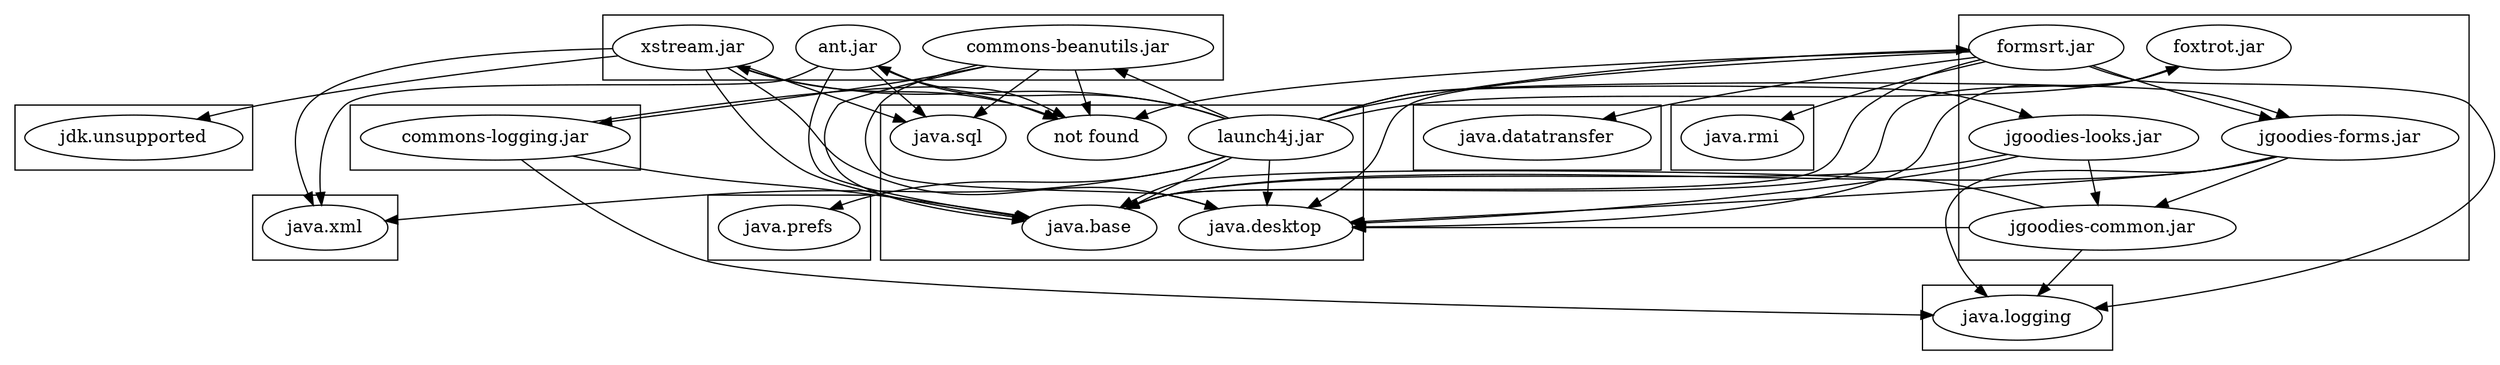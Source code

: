 digraph "summary" {
  "launch4j.jar"                                     -> "ant.jar";
  "launch4j.jar"                                     -> "commons-beanutils.jar";
  "launch4j.jar"                                     -> "formsrt.jar";
  "launch4j.jar"                                     -> "foxtrot.jar";
  "launch4j.jar"                                     -> "java.base";
  "launch4j.jar"                                     -> "java.desktop";
  "launch4j.jar"                                     -> "java.prefs";
  "launch4j.jar"                                     -> "java.xml";
  "launch4j.jar"                                     -> "jgoodies-forms.jar";
  "launch4j.jar"                                     -> "jgoodies-looks.jar";
  "launch4j.jar"                                     -> "xstream.jar";
  "ant.jar"                                          -> "java.base";
  "ant.jar"                                          -> "java.sql";
  "ant.jar"                                          -> "java.xml";
  "ant.jar"                                          -> "not found";
  "commons-beanutils.jar"                            -> "commons-logging.jar";
  "commons-beanutils.jar"                            -> "java.base";
  "commons-beanutils.jar"                            -> "java.desktop";
  "commons-beanutils.jar"                            -> "java.sql";
  "commons-beanutils.jar"                            -> "not found";
  "commons-logging.jar"                              -> "java.base";
  "commons-logging.jar"                              -> "java.logging";
  "commons-logging.jar"                              -> "not found";
  "formsrt.jar"                                      -> "java.base";
  "formsrt.jar"                                      -> "java.datatransfer";
  "formsrt.jar"                                      -> "java.desktop";
  "formsrt.jar"                                      -> "java.logging";
  "formsrt.jar"                                      -> "java.rmi";
  "formsrt.jar"                                      -> "jgoodies-forms.jar";
  "formsrt.jar"                                      -> "not found";
  "foxtrot.jar"                                      -> "java.base";
  "foxtrot.jar"                                      -> "java.desktop";
  "jgoodies-common.jar"                              -> "java.base";
  "jgoodies-common.jar"                              -> "java.desktop";
  "jgoodies-common.jar"                              -> "java.logging";
  "jgoodies-forms.jar"                               -> "java.base";
  "jgoodies-forms.jar"                               -> "java.desktop";
  "jgoodies-forms.jar"                               -> "java.logging";
  "jgoodies-forms.jar"                               -> "jgoodies-common.jar";
  "jgoodies-looks.jar"                               -> "java.base";
  "jgoodies-looks.jar"                               -> "java.desktop";
  "jgoodies-looks.jar"                               -> "jgoodies-common.jar";
  "xstream.jar"                                      -> "java.base";
  "xstream.jar"                                      -> "java.desktop";
  "xstream.jar"                                      -> "java.sql";
  "xstream.jar"                                      -> "java.xml";
  "xstream.jar"                                      -> "jdk.unsupported";
  "xstream.jar"                                      -> "not found";


  subgraph cluster_0 {
    "java.prefs"; 
  }
  subgraph cluster_1 {
    "java.xml"; 
  }
  subgraph cluster_2 {
    "commons-logging.jar"; 
  }
  subgraph cluster_3 {
    "java.logging"; 
  }
  subgraph cluster_4 {
    "java.datatransfer"; 
  }
  subgraph cluster_5 {
    "java.rmi"; 
  }
  subgraph cluster_6 {
    "jdk.unsupported"; 
  }
  subgraph cluster_7 {
    "commons-beanutils.jar";     "ant.jar";     "xstream.jar"; 
  }
  subgraph cluster_8 {
    "launch4j.jar";     "java.base";     "java.desktop";     "java.sql";     "not found"; 
  }
  subgraph cluster_9 {
    "formsrt.jar";     "jgoodies-common.jar";     "foxtrot.jar";     "jgoodies-forms.jar";     "jgoodies-looks.jar"; 
  }
}
